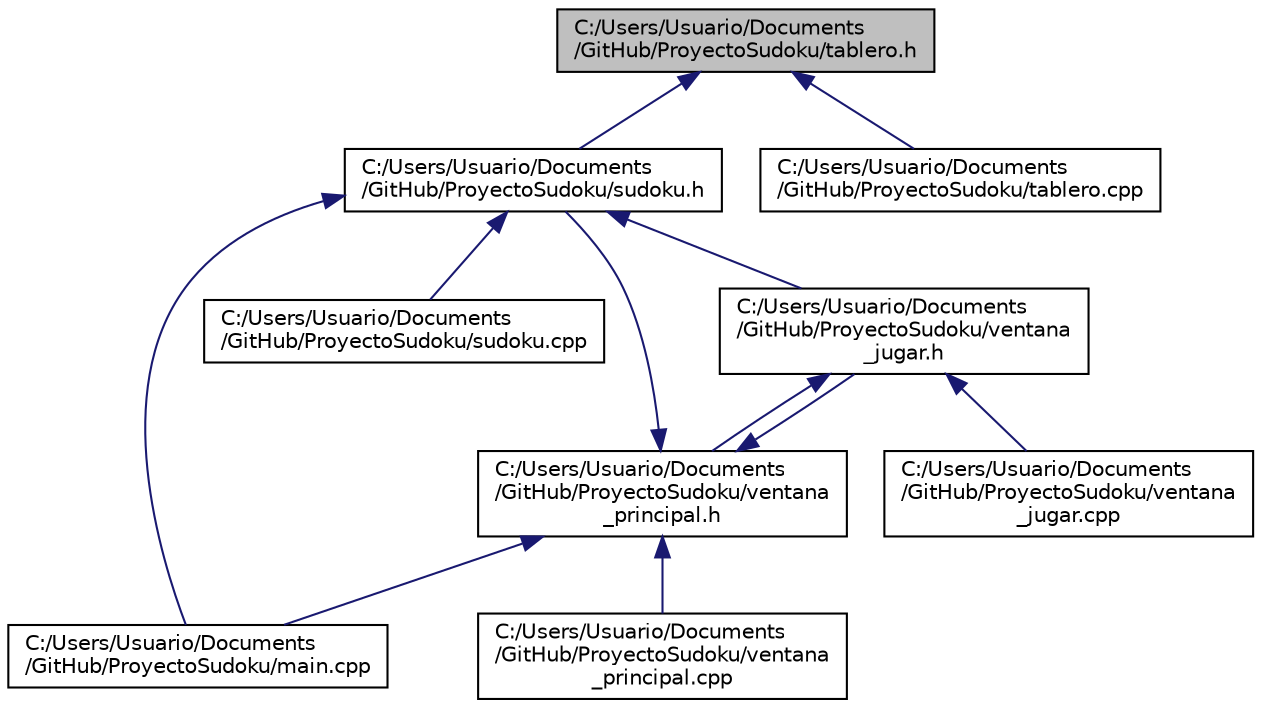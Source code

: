 digraph "C:/Users/Usuario/Documents/GitHub/ProyectoSudoku/tablero.h"
{
  edge [fontname="Helvetica",fontsize="10",labelfontname="Helvetica",labelfontsize="10"];
  node [fontname="Helvetica",fontsize="10",shape=record];
  Node1 [label="C:/Users/Usuario/Documents\l/GitHub/ProyectoSudoku/tablero.h",height=0.2,width=0.4,color="black", fillcolor="grey75", style="filled" fontcolor="black"];
  Node1 -> Node2 [dir="back",color="midnightblue",fontsize="10",style="solid",fontname="Helvetica"];
  Node2 [label="C:/Users/Usuario/Documents\l/GitHub/ProyectoSudoku/sudoku.h",height=0.2,width=0.4,color="black", fillcolor="white", style="filled",URL="$sudoku_8h.html"];
  Node2 -> Node3 [dir="back",color="midnightblue",fontsize="10",style="solid",fontname="Helvetica"];
  Node3 [label="C:/Users/Usuario/Documents\l/GitHub/ProyectoSudoku/main.cpp",height=0.2,width=0.4,color="black", fillcolor="white", style="filled",URL="$main_8cpp.html"];
  Node2 -> Node4 [dir="back",color="midnightblue",fontsize="10",style="solid",fontname="Helvetica"];
  Node4 [label="C:/Users/Usuario/Documents\l/GitHub/ProyectoSudoku/sudoku.cpp",height=0.2,width=0.4,color="black", fillcolor="white", style="filled",URL="$sudoku_8cpp.html"];
  Node2 -> Node5 [dir="back",color="midnightblue",fontsize="10",style="solid",fontname="Helvetica"];
  Node5 [label="C:/Users/Usuario/Documents\l/GitHub/ProyectoSudoku/ventana\l_jugar.h",height=0.2,width=0.4,color="black", fillcolor="white", style="filled",URL="$ventana__jugar_8h.html"];
  Node5 -> Node6 [dir="back",color="midnightblue",fontsize="10",style="solid",fontname="Helvetica"];
  Node6 [label="C:/Users/Usuario/Documents\l/GitHub/ProyectoSudoku/ventana\l_principal.h",height=0.2,width=0.4,color="black", fillcolor="white", style="filled",URL="$ventana__principal_8h.html"];
  Node6 -> Node2 [dir="back",color="midnightblue",fontsize="10",style="solid",fontname="Helvetica"];
  Node6 -> Node3 [dir="back",color="midnightblue",fontsize="10",style="solid",fontname="Helvetica"];
  Node6 -> Node5 [dir="back",color="midnightblue",fontsize="10",style="solid",fontname="Helvetica"];
  Node6 -> Node7 [dir="back",color="midnightblue",fontsize="10",style="solid",fontname="Helvetica"];
  Node7 [label="C:/Users/Usuario/Documents\l/GitHub/ProyectoSudoku/ventana\l_principal.cpp",height=0.2,width=0.4,color="black", fillcolor="white", style="filled",URL="$ventana__principal_8cpp.html"];
  Node5 -> Node8 [dir="back",color="midnightblue",fontsize="10",style="solid",fontname="Helvetica"];
  Node8 [label="C:/Users/Usuario/Documents\l/GitHub/ProyectoSudoku/ventana\l_jugar.cpp",height=0.2,width=0.4,color="black", fillcolor="white", style="filled",URL="$ventana__jugar_8cpp.html"];
  Node1 -> Node9 [dir="back",color="midnightblue",fontsize="10",style="solid",fontname="Helvetica"];
  Node9 [label="C:/Users/Usuario/Documents\l/GitHub/ProyectoSudoku/tablero.cpp",height=0.2,width=0.4,color="black", fillcolor="white", style="filled",URL="$tablero_8cpp.html"];
}
